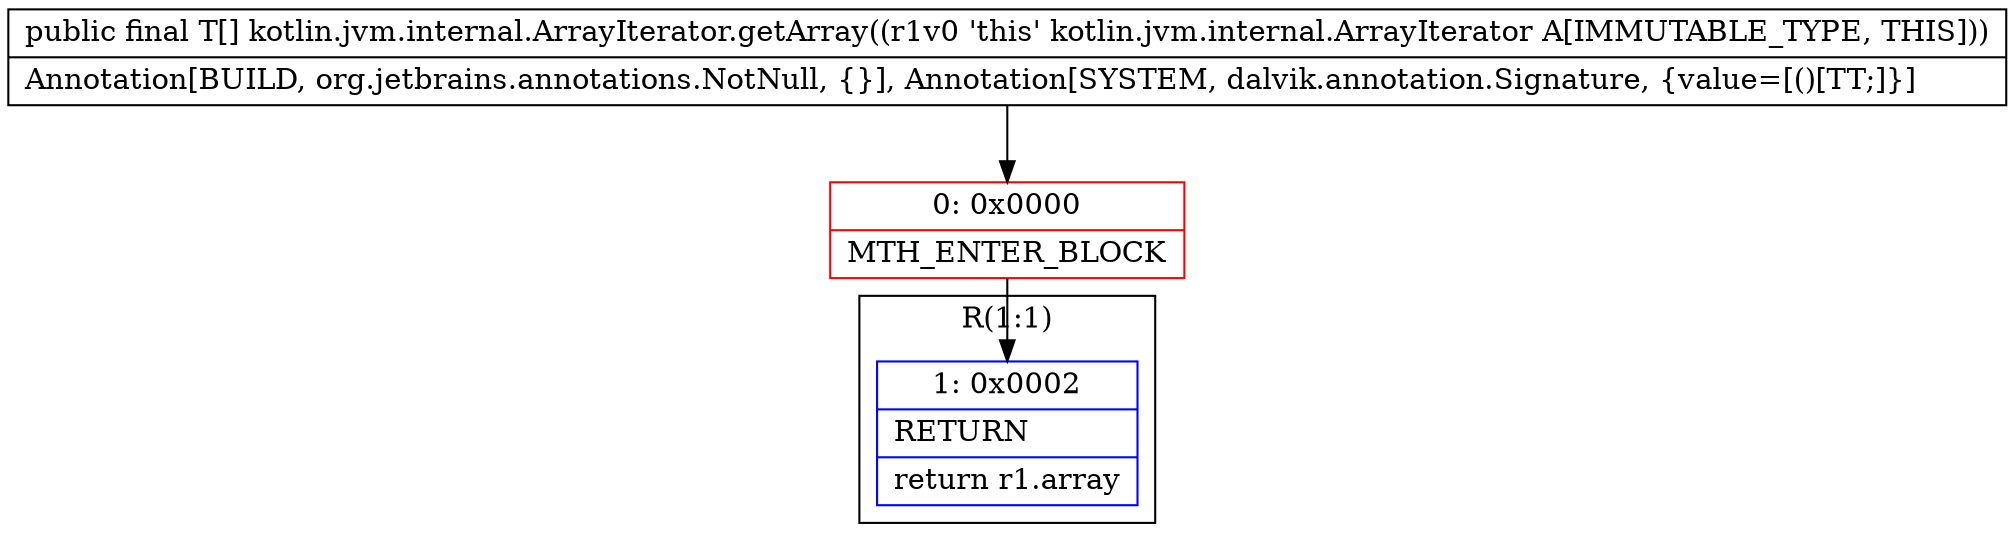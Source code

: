 digraph "CFG forkotlin.jvm.internal.ArrayIterator.getArray()[Ljava\/lang\/Object;" {
subgraph cluster_Region_731748263 {
label = "R(1:1)";
node [shape=record,color=blue];
Node_1 [shape=record,label="{1\:\ 0x0002|RETURN\l|return r1.array\l}"];
}
Node_0 [shape=record,color=red,label="{0\:\ 0x0000|MTH_ENTER_BLOCK\l}"];
MethodNode[shape=record,label="{public final T[] kotlin.jvm.internal.ArrayIterator.getArray((r1v0 'this' kotlin.jvm.internal.ArrayIterator A[IMMUTABLE_TYPE, THIS]))  | Annotation[BUILD, org.jetbrains.annotations.NotNull, \{\}], Annotation[SYSTEM, dalvik.annotation.Signature, \{value=[()[TT;]\}]\l}"];
MethodNode -> Node_0;
Node_0 -> Node_1;
}

